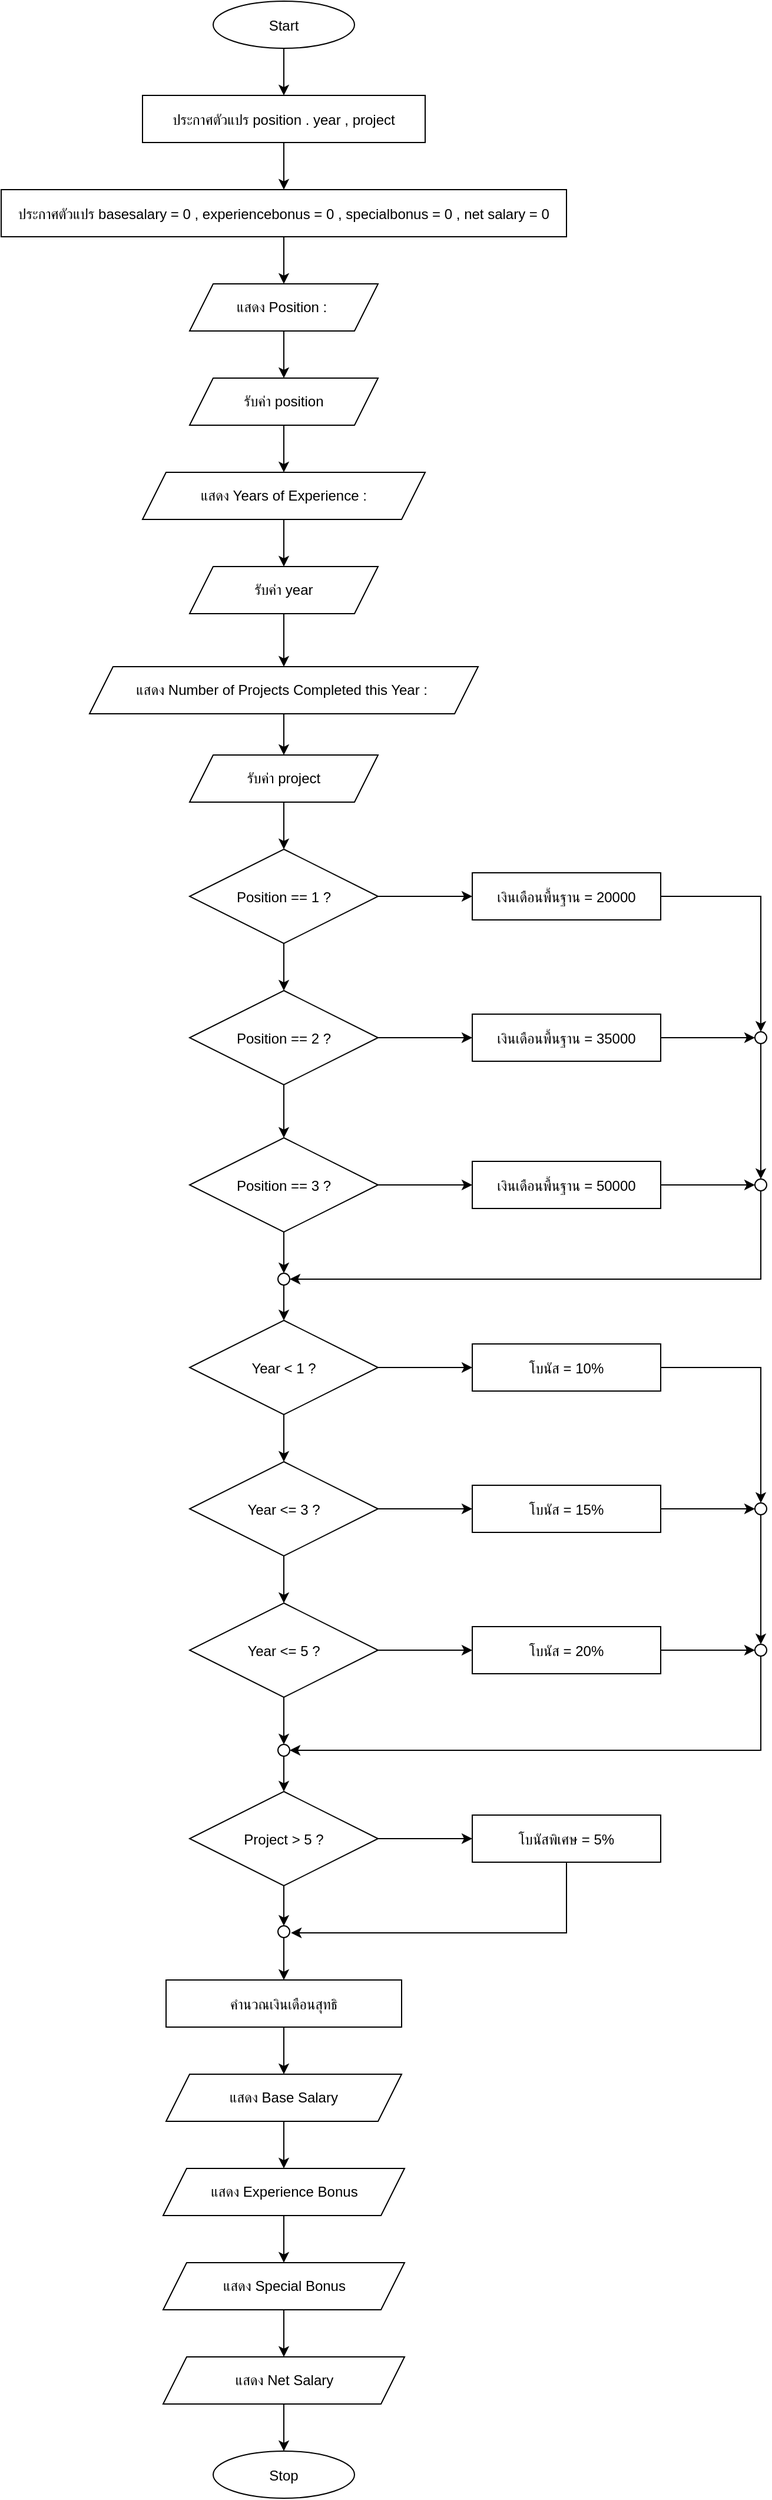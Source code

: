 <mxfile version="28.2.5">
  <diagram name="หน้า-1" id="pZyrUoltJ8JO8nYfSptH">
    <mxGraphModel dx="1448" dy="646" grid="1" gridSize="10" guides="1" tooltips="1" connect="1" arrows="1" fold="1" page="1" pageScale="1" pageWidth="827" pageHeight="1169" math="0" shadow="0">
      <root>
        <mxCell id="0" />
        <mxCell id="1" parent="0" />
        <mxCell id="EV9Paz9Icz6U6zVgkm3i-2" value="" style="edgeStyle=orthogonalEdgeStyle;rounded=0;orthogonalLoop=1;jettySize=auto;html=1;" edge="1" parent="1" source="start" target="EV9Paz9Icz6U6zVgkm3i-1">
          <mxGeometry relative="1" as="geometry" />
        </mxCell>
        <mxCell id="start" value="Start" style="ellipse;shape=ellipse;perimeter=ellipsePerimeter;" vertex="1" parent="1">
          <mxGeometry x="300" width="120" height="40" as="geometry" />
        </mxCell>
        <mxCell id="EV9Paz9Icz6U6zVgkm3i-20" value="" style="edgeStyle=orthogonalEdgeStyle;rounded=0;orthogonalLoop=1;jettySize=auto;html=1;" edge="1" parent="1" source="condPosition1" target="salary20000">
          <mxGeometry relative="1" as="geometry" />
        </mxCell>
        <mxCell id="EV9Paz9Icz6U6zVgkm3i-21" value="" style="edgeStyle=orthogonalEdgeStyle;rounded=0;orthogonalLoop=1;jettySize=auto;html=1;" edge="1" parent="1" source="condPosition1" target="condPosition2">
          <mxGeometry relative="1" as="geometry" />
        </mxCell>
        <mxCell id="condPosition1" value="Position == 1 ?" style="rhombus" vertex="1" parent="1">
          <mxGeometry x="280" y="720" width="160" height="80" as="geometry" />
        </mxCell>
        <mxCell id="EV9Paz9Icz6U6zVgkm3i-29" value="" style="edgeStyle=orthogonalEdgeStyle;rounded=0;orthogonalLoop=1;jettySize=auto;html=1;entryX=0.5;entryY=0;entryDx=0;entryDy=0;" edge="1" parent="1" source="salary20000" target="EV9Paz9Icz6U6zVgkm3i-30">
          <mxGeometry relative="1" as="geometry">
            <mxPoint x="760" y="760" as="targetPoint" />
          </mxGeometry>
        </mxCell>
        <mxCell id="salary20000" value="เงินเดือนพื้นฐาน = 20000" style="rectangle" vertex="1" parent="1">
          <mxGeometry x="520" y="740" width="160" height="40" as="geometry" />
        </mxCell>
        <mxCell id="EV9Paz9Icz6U6zVgkm3i-22" value="" style="edgeStyle=orthogonalEdgeStyle;rounded=0;orthogonalLoop=1;jettySize=auto;html=1;" edge="1" parent="1" source="condPosition2" target="salary35000">
          <mxGeometry relative="1" as="geometry" />
        </mxCell>
        <mxCell id="EV9Paz9Icz6U6zVgkm3i-23" value="" style="edgeStyle=orthogonalEdgeStyle;rounded=0;orthogonalLoop=1;jettySize=auto;html=1;" edge="1" parent="1" source="condPosition2" target="condPosition3">
          <mxGeometry relative="1" as="geometry" />
        </mxCell>
        <mxCell id="condPosition2" value="Position == 2 ?" style="rhombus" vertex="1" parent="1">
          <mxGeometry x="280" y="840" width="160" height="80" as="geometry" />
        </mxCell>
        <mxCell id="EV9Paz9Icz6U6zVgkm3i-32" value="" style="edgeStyle=orthogonalEdgeStyle;rounded=0;orthogonalLoop=1;jettySize=auto;html=1;" edge="1" parent="1" source="salary35000" target="EV9Paz9Icz6U6zVgkm3i-30">
          <mxGeometry relative="1" as="geometry" />
        </mxCell>
        <mxCell id="salary35000" value="เงินเดือนพื้นฐาน = 35000" style="rectangle" vertex="1" parent="1">
          <mxGeometry x="520" y="860" width="160" height="40" as="geometry" />
        </mxCell>
        <mxCell id="EV9Paz9Icz6U6zVgkm3i-24" value="" style="edgeStyle=orthogonalEdgeStyle;rounded=0;orthogonalLoop=1;jettySize=auto;html=1;" edge="1" parent="1" source="condPosition3" target="salary50000">
          <mxGeometry relative="1" as="geometry" />
        </mxCell>
        <mxCell id="EV9Paz9Icz6U6zVgkm3i-26" value="" style="edgeStyle=orthogonalEdgeStyle;rounded=0;orthogonalLoop=1;jettySize=auto;html=1;" edge="1" parent="1" source="condPosition3">
          <mxGeometry relative="1" as="geometry">
            <mxPoint x="360" y="1080.0" as="targetPoint" />
          </mxGeometry>
        </mxCell>
        <mxCell id="condPosition3" value="Position == 3 ?" style="rhombus" vertex="1" parent="1">
          <mxGeometry x="280" y="965" width="160" height="80" as="geometry" />
        </mxCell>
        <mxCell id="EV9Paz9Icz6U6zVgkm3i-33" value="" style="edgeStyle=orthogonalEdgeStyle;rounded=0;orthogonalLoop=1;jettySize=auto;html=1;" edge="1" parent="1" source="salary50000" target="EV9Paz9Icz6U6zVgkm3i-31">
          <mxGeometry relative="1" as="geometry" />
        </mxCell>
        <mxCell id="salary50000" value="เงินเดือนพื้นฐาน = 50000" style="rectangle" vertex="1" parent="1">
          <mxGeometry x="520" y="985" width="160" height="40" as="geometry" />
        </mxCell>
        <mxCell id="EV9Paz9Icz6U6zVgkm3i-36" value="" style="edgeStyle=orthogonalEdgeStyle;rounded=0;orthogonalLoop=1;jettySize=auto;html=1;" edge="1" parent="1" source="condYear1" target="condYear3">
          <mxGeometry relative="1" as="geometry" />
        </mxCell>
        <mxCell id="EV9Paz9Icz6U6zVgkm3i-39" value="" style="edgeStyle=orthogonalEdgeStyle;rounded=0;orthogonalLoop=1;jettySize=auto;html=1;" edge="1" parent="1" source="condYear1" target="bonus10">
          <mxGeometry relative="1" as="geometry" />
        </mxCell>
        <mxCell id="condYear1" value="Year &lt; 1 ?" style="rhombus" vertex="1" parent="1">
          <mxGeometry x="280" y="1120" width="160" height="80" as="geometry" />
        </mxCell>
        <mxCell id="EV9Paz9Icz6U6zVgkm3i-37" value="" style="edgeStyle=orthogonalEdgeStyle;rounded=0;orthogonalLoop=1;jettySize=auto;html=1;" edge="1" parent="1" source="condYear3" target="condYear5">
          <mxGeometry relative="1" as="geometry" />
        </mxCell>
        <mxCell id="EV9Paz9Icz6U6zVgkm3i-40" value="" style="edgeStyle=orthogonalEdgeStyle;rounded=0;orthogonalLoop=1;jettySize=auto;html=1;" edge="1" parent="1" source="condYear3" target="bonus15">
          <mxGeometry relative="1" as="geometry" />
        </mxCell>
        <mxCell id="condYear3" value="Year &lt;= 3 ?" style="rhombus" vertex="1" parent="1">
          <mxGeometry x="280" y="1240" width="160" height="80" as="geometry" />
        </mxCell>
        <mxCell id="EV9Paz9Icz6U6zVgkm3i-43" style="edgeStyle=orthogonalEdgeStyle;rounded=0;orthogonalLoop=1;jettySize=auto;html=1;entryX=0.5;entryY=0;entryDx=0;entryDy=0;" edge="1" parent="1" source="bonus10" target="EV9Paz9Icz6U6zVgkm3i-42">
          <mxGeometry relative="1" as="geometry" />
        </mxCell>
        <mxCell id="bonus10" value="โบนัส = 10%" style="rectangle" vertex="1" parent="1">
          <mxGeometry x="520" y="1140" width="160" height="40" as="geometry" />
        </mxCell>
        <mxCell id="EV9Paz9Icz6U6zVgkm3i-41" value="" style="edgeStyle=orthogonalEdgeStyle;rounded=0;orthogonalLoop=1;jettySize=auto;html=1;" edge="1" parent="1" source="condYear5" target="bonus20">
          <mxGeometry relative="1" as="geometry" />
        </mxCell>
        <mxCell id="EV9Paz9Icz6U6zVgkm3i-49" value="" style="edgeStyle=orthogonalEdgeStyle;rounded=0;orthogonalLoop=1;jettySize=auto;html=1;" edge="1" parent="1" source="condYear5" target="EV9Paz9Icz6U6zVgkm3i-48">
          <mxGeometry relative="1" as="geometry" />
        </mxCell>
        <mxCell id="condYear5" value="Year &lt;= 5 ?" style="rhombus" vertex="1" parent="1">
          <mxGeometry x="280" y="1360" width="160" height="80" as="geometry" />
        </mxCell>
        <mxCell id="EV9Paz9Icz6U6zVgkm3i-44" value="" style="edgeStyle=orthogonalEdgeStyle;rounded=0;orthogonalLoop=1;jettySize=auto;html=1;" edge="1" parent="1" source="bonus15" target="EV9Paz9Icz6U6zVgkm3i-42">
          <mxGeometry relative="1" as="geometry" />
        </mxCell>
        <mxCell id="bonus15" value="โบนัส = 15%" style="rectangle" vertex="1" parent="1">
          <mxGeometry x="520" y="1260" width="160" height="40" as="geometry" />
        </mxCell>
        <mxCell id="EV9Paz9Icz6U6zVgkm3i-46" value="" style="edgeStyle=orthogonalEdgeStyle;rounded=0;orthogonalLoop=1;jettySize=auto;html=1;" edge="1" parent="1" source="bonus20" target="EV9Paz9Icz6U6zVgkm3i-45">
          <mxGeometry relative="1" as="geometry" />
        </mxCell>
        <mxCell id="bonus20" value="โบนัส = 20%" style="rectangle" vertex="1" parent="1">
          <mxGeometry x="520" y="1380" width="160" height="40" as="geometry" />
        </mxCell>
        <mxCell id="EV9Paz9Icz6U6zVgkm3i-51" value="" style="edgeStyle=orthogonalEdgeStyle;rounded=0;orthogonalLoop=1;jettySize=auto;html=1;" edge="1" parent="1" source="condProject" target="bonusSpecial">
          <mxGeometry relative="1" as="geometry" />
        </mxCell>
        <mxCell id="EV9Paz9Icz6U6zVgkm3i-57" value="" style="edgeStyle=orthogonalEdgeStyle;rounded=0;orthogonalLoop=1;jettySize=auto;html=1;" edge="1" parent="1" source="condProject" target="EV9Paz9Icz6U6zVgkm3i-55">
          <mxGeometry relative="1" as="geometry" />
        </mxCell>
        <mxCell id="condProject" value="Project &gt; 5 ?" style="rhombus" vertex="1" parent="1">
          <mxGeometry x="280" y="1520" width="160" height="80" as="geometry" />
        </mxCell>
        <mxCell id="EV9Paz9Icz6U6zVgkm3i-59" style="edgeStyle=orthogonalEdgeStyle;rounded=0;orthogonalLoop=1;jettySize=auto;html=1;entryX=1.107;entryY=0.588;entryDx=0;entryDy=0;entryPerimeter=0;" edge="1" parent="1" source="bonusSpecial" target="EV9Paz9Icz6U6zVgkm3i-55">
          <mxGeometry relative="1" as="geometry">
            <mxPoint x="390" y="1620" as="targetPoint" />
            <Array as="points">
              <mxPoint x="600" y="1640" />
              <mxPoint x="366" y="1640" />
            </Array>
          </mxGeometry>
        </mxCell>
        <mxCell id="bonusSpecial" value="โบนัสพิเศษ = 5%" style="rectangle" vertex="1" parent="1">
          <mxGeometry x="520" y="1540" width="160" height="40" as="geometry" />
        </mxCell>
        <mxCell id="EV9Paz9Icz6U6zVgkm3i-60" value="" style="edgeStyle=orthogonalEdgeStyle;rounded=0;orthogonalLoop=1;jettySize=auto;html=1;" edge="1" parent="1" source="calcNetSalary">
          <mxGeometry relative="1" as="geometry">
            <mxPoint x="360" y="1760" as="targetPoint" />
          </mxGeometry>
        </mxCell>
        <mxCell id="calcNetSalary" value="คำนวณเงินเดือนสุทธิ" style="rectangle" vertex="1" parent="1">
          <mxGeometry x="260" y="1680" width="200" height="40" as="geometry" />
        </mxCell>
        <mxCell id="stop" value="Stop" style="ellipse;shape=ellipse;perimeter=ellipsePerimeter;" vertex="1" parent="1">
          <mxGeometry x="300" y="2080" width="120" height="40" as="geometry" />
        </mxCell>
        <mxCell id="EV9Paz9Icz6U6zVgkm3i-4" value="" style="edgeStyle=orthogonalEdgeStyle;rounded=0;orthogonalLoop=1;jettySize=auto;html=1;" edge="1" parent="1" source="EV9Paz9Icz6U6zVgkm3i-1" target="EV9Paz9Icz6U6zVgkm3i-3">
          <mxGeometry relative="1" as="geometry" />
        </mxCell>
        <mxCell id="EV9Paz9Icz6U6zVgkm3i-1" value="ประกาศตัวแปร position . year , project" style="parallelogram" vertex="1" parent="1">
          <mxGeometry x="240" y="80" width="240" height="40" as="geometry" />
        </mxCell>
        <mxCell id="EV9Paz9Icz6U6zVgkm3i-8" value="" style="edgeStyle=orthogonalEdgeStyle;rounded=0;orthogonalLoop=1;jettySize=auto;html=1;" edge="1" parent="1" source="EV9Paz9Icz6U6zVgkm3i-3" target="EV9Paz9Icz6U6zVgkm3i-5">
          <mxGeometry relative="1" as="geometry" />
        </mxCell>
        <mxCell id="EV9Paz9Icz6U6zVgkm3i-3" value="ประกาศตัวแปร basesalary = 0 , experiencebonus = 0 , specialbonus = 0 , net salary = 0" style="parallelogram" vertex="1" parent="1">
          <mxGeometry x="120" y="160" width="480" height="40" as="geometry" />
        </mxCell>
        <mxCell id="EV9Paz9Icz6U6zVgkm3i-9" value="" style="edgeStyle=orthogonalEdgeStyle;rounded=0;orthogonalLoop=1;jettySize=auto;html=1;" edge="1" parent="1" source="EV9Paz9Icz6U6zVgkm3i-5" target="EV9Paz9Icz6U6zVgkm3i-6">
          <mxGeometry relative="1" as="geometry" />
        </mxCell>
        <mxCell id="EV9Paz9Icz6U6zVgkm3i-5" value="แสดง Position :&amp;nbsp;" style="shape=parallelogram;perimeter=parallelogramPerimeter;whiteSpace=wrap;html=1;fixedSize=1;" vertex="1" parent="1">
          <mxGeometry x="280" y="240" width="160" height="40" as="geometry" />
        </mxCell>
        <mxCell id="EV9Paz9Icz6U6zVgkm3i-11" value="" style="edgeStyle=orthogonalEdgeStyle;rounded=0;orthogonalLoop=1;jettySize=auto;html=1;" edge="1" parent="1" source="EV9Paz9Icz6U6zVgkm3i-6" target="EV9Paz9Icz6U6zVgkm3i-10">
          <mxGeometry relative="1" as="geometry" />
        </mxCell>
        <mxCell id="EV9Paz9Icz6U6zVgkm3i-6" value="&lt;span style=&quot;text-wrap-mode: nowrap;&quot;&gt;รับค่า position&lt;/span&gt;" style="shape=parallelogram;perimeter=parallelogramPerimeter;whiteSpace=wrap;html=1;fixedSize=1;" vertex="1" parent="1">
          <mxGeometry x="280" y="320" width="160" height="40" as="geometry" />
        </mxCell>
        <mxCell id="EV9Paz9Icz6U6zVgkm3i-13" value="" style="edgeStyle=orthogonalEdgeStyle;rounded=0;orthogonalLoop=1;jettySize=auto;html=1;" edge="1" parent="1" source="EV9Paz9Icz6U6zVgkm3i-10" target="EV9Paz9Icz6U6zVgkm3i-12">
          <mxGeometry relative="1" as="geometry" />
        </mxCell>
        <mxCell id="EV9Paz9Icz6U6zVgkm3i-10" value="แสดง Years of Experience :" style="shape=parallelogram;perimeter=parallelogramPerimeter;whiteSpace=wrap;html=1;fixedSize=1;" vertex="1" parent="1">
          <mxGeometry x="240" y="400" width="240" height="40" as="geometry" />
        </mxCell>
        <mxCell id="EV9Paz9Icz6U6zVgkm3i-16" value="" style="edgeStyle=orthogonalEdgeStyle;rounded=0;orthogonalLoop=1;jettySize=auto;html=1;" edge="1" parent="1" source="EV9Paz9Icz6U6zVgkm3i-12" target="EV9Paz9Icz6U6zVgkm3i-14">
          <mxGeometry relative="1" as="geometry" />
        </mxCell>
        <mxCell id="EV9Paz9Icz6U6zVgkm3i-12" value="&lt;span style=&quot;text-wrap-mode: nowrap;&quot;&gt;รับค่า year&lt;/span&gt;" style="shape=parallelogram;perimeter=parallelogramPerimeter;whiteSpace=wrap;html=1;fixedSize=1;" vertex="1" parent="1">
          <mxGeometry x="280" y="480" width="160" height="40" as="geometry" />
        </mxCell>
        <mxCell id="EV9Paz9Icz6U6zVgkm3i-18" value="" style="edgeStyle=orthogonalEdgeStyle;rounded=0;orthogonalLoop=1;jettySize=auto;html=1;" edge="1" parent="1" source="EV9Paz9Icz6U6zVgkm3i-14" target="EV9Paz9Icz6U6zVgkm3i-17">
          <mxGeometry relative="1" as="geometry" />
        </mxCell>
        <mxCell id="EV9Paz9Icz6U6zVgkm3i-14" value="แสดง&amp;nbsp;Number of Projects Completed this Year :&amp;nbsp;&lt;span style=&quot;color: rgba(0, 0, 0, 0); font-family: monospace; font-size: 0px; text-align: start; text-wrap-mode: nowrap;&quot;&gt;%3CmxGraphModel%3E%3Croot%3E%3CmxCell%20id%3D%220%22%2F%3E%3CmxCell%20id%3D%221%22%20parent%3D%220%22%2F%3E%3CmxCell%20id%3D%222%22%20value%3D%22%E0%B9%81%E0%B8%AA%E0%B8%94%E0%B8%87%20Years%20of%20Experience%20%3A%22%20style%3D%22shape%3Dparallelogram%3Bperimeter%3DparallelogramPerimeter%3BwhiteSpace%3Dwrap%3Bhtml%3D1%3BfixedSize%3D1%3B%22%20vertex%3D%221%22%20parent%3D%221%22%3E%3CmxGeometry%20x%3D%22240%22%20y%3D%22400%22%20width%3D%22240%22%20height%3D%2240%22%20as%3D%22geometry%22%2F%3E%3C%2FmxCell%3E%3C%2Froot%3E%3C%2FmxGraphModel%3E&lt;/span&gt;" style="shape=parallelogram;perimeter=parallelogramPerimeter;whiteSpace=wrap;html=1;fixedSize=1;" vertex="1" parent="1">
          <mxGeometry x="195" y="565" width="330" height="40" as="geometry" />
        </mxCell>
        <mxCell id="EV9Paz9Icz6U6zVgkm3i-19" value="" style="edgeStyle=orthogonalEdgeStyle;rounded=0;orthogonalLoop=1;jettySize=auto;html=1;" edge="1" parent="1" source="EV9Paz9Icz6U6zVgkm3i-17" target="condPosition1">
          <mxGeometry relative="1" as="geometry" />
        </mxCell>
        <mxCell id="EV9Paz9Icz6U6zVgkm3i-17" value="&lt;span style=&quot;text-wrap-mode: nowrap;&quot;&gt;รับค่า project&lt;/span&gt;" style="shape=parallelogram;perimeter=parallelogramPerimeter;whiteSpace=wrap;html=1;fixedSize=1;" vertex="1" parent="1">
          <mxGeometry x="280" y="640" width="160" height="40" as="geometry" />
        </mxCell>
        <mxCell id="EV9Paz9Icz6U6zVgkm3i-34" value="" style="edgeStyle=orthogonalEdgeStyle;rounded=0;orthogonalLoop=1;jettySize=auto;html=1;" edge="1" parent="1" source="EV9Paz9Icz6U6zVgkm3i-30" target="EV9Paz9Icz6U6zVgkm3i-31">
          <mxGeometry relative="1" as="geometry" />
        </mxCell>
        <mxCell id="EV9Paz9Icz6U6zVgkm3i-30" value="" style="ellipse;whiteSpace=wrap;html=1;aspect=fixed;" vertex="1" parent="1">
          <mxGeometry x="760" y="875" width="10" height="10" as="geometry" />
        </mxCell>
        <mxCell id="EV9Paz9Icz6U6zVgkm3i-35" style="edgeStyle=orthogonalEdgeStyle;rounded=0;orthogonalLoop=1;jettySize=auto;html=1;entryX=1;entryY=0.5;entryDx=0;entryDy=0;" edge="1" parent="1" source="EV9Paz9Icz6U6zVgkm3i-31" target="EV9Paz9Icz6U6zVgkm3i-70">
          <mxGeometry relative="1" as="geometry">
            <Array as="points">
              <mxPoint x="765" y="1085" />
            </Array>
          </mxGeometry>
        </mxCell>
        <mxCell id="EV9Paz9Icz6U6zVgkm3i-31" value="" style="ellipse;whiteSpace=wrap;html=1;aspect=fixed;" vertex="1" parent="1">
          <mxGeometry x="760" y="1000" width="10" height="10" as="geometry" />
        </mxCell>
        <mxCell id="EV9Paz9Icz6U6zVgkm3i-47" value="" style="edgeStyle=orthogonalEdgeStyle;rounded=0;orthogonalLoop=1;jettySize=auto;html=1;" edge="1" parent="1" source="EV9Paz9Icz6U6zVgkm3i-42" target="EV9Paz9Icz6U6zVgkm3i-45">
          <mxGeometry relative="1" as="geometry" />
        </mxCell>
        <mxCell id="EV9Paz9Icz6U6zVgkm3i-42" value="" style="ellipse;whiteSpace=wrap;html=1;aspect=fixed;" vertex="1" parent="1">
          <mxGeometry x="760" y="1275" width="10" height="10" as="geometry" />
        </mxCell>
        <mxCell id="EV9Paz9Icz6U6zVgkm3i-52" style="edgeStyle=orthogonalEdgeStyle;rounded=0;orthogonalLoop=1;jettySize=auto;html=1;entryX=1;entryY=0.5;entryDx=0;entryDy=0;" edge="1" parent="1" source="EV9Paz9Icz6U6zVgkm3i-45" target="EV9Paz9Icz6U6zVgkm3i-48">
          <mxGeometry relative="1" as="geometry">
            <Array as="points">
              <mxPoint x="765" y="1485" />
            </Array>
          </mxGeometry>
        </mxCell>
        <mxCell id="EV9Paz9Icz6U6zVgkm3i-45" value="" style="ellipse;whiteSpace=wrap;html=1;aspect=fixed;" vertex="1" parent="1">
          <mxGeometry x="760" y="1395" width="10" height="10" as="geometry" />
        </mxCell>
        <mxCell id="EV9Paz9Icz6U6zVgkm3i-50" value="" style="edgeStyle=orthogonalEdgeStyle;rounded=0;orthogonalLoop=1;jettySize=auto;html=1;" edge="1" parent="1" source="EV9Paz9Icz6U6zVgkm3i-48" target="condProject">
          <mxGeometry relative="1" as="geometry" />
        </mxCell>
        <mxCell id="EV9Paz9Icz6U6zVgkm3i-48" value="" style="ellipse;whiteSpace=wrap;html=1;aspect=fixed;" vertex="1" parent="1">
          <mxGeometry x="355" y="1480" width="10" height="10" as="geometry" />
        </mxCell>
        <mxCell id="EV9Paz9Icz6U6zVgkm3i-58" value="" style="edgeStyle=orthogonalEdgeStyle;rounded=0;orthogonalLoop=1;jettySize=auto;html=1;" edge="1" parent="1" source="EV9Paz9Icz6U6zVgkm3i-55" target="calcNetSalary">
          <mxGeometry relative="1" as="geometry" />
        </mxCell>
        <mxCell id="EV9Paz9Icz6U6zVgkm3i-55" value="" style="ellipse;whiteSpace=wrap;html=1;aspect=fixed;" vertex="1" parent="1">
          <mxGeometry x="355" y="1634" width="10" height="10" as="geometry" />
        </mxCell>
        <mxCell id="EV9Paz9Icz6U6zVgkm3i-64" value="" style="edgeStyle=orthogonalEdgeStyle;rounded=0;orthogonalLoop=1;jettySize=auto;html=1;" edge="1" parent="1" source="EV9Paz9Icz6U6zVgkm3i-62" target="EV9Paz9Icz6U6zVgkm3i-63">
          <mxGeometry relative="1" as="geometry" />
        </mxCell>
        <mxCell id="EV9Paz9Icz6U6zVgkm3i-62" value="แสดง Base Salary" style="shape=parallelogram;perimeter=parallelogramPerimeter;whiteSpace=wrap;html=1;fixedSize=1;" vertex="1" parent="1">
          <mxGeometry x="260" y="1760" width="200" height="40" as="geometry" />
        </mxCell>
        <mxCell id="EV9Paz9Icz6U6zVgkm3i-66" value="" style="edgeStyle=orthogonalEdgeStyle;rounded=0;orthogonalLoop=1;jettySize=auto;html=1;" edge="1" parent="1" source="EV9Paz9Icz6U6zVgkm3i-63" target="EV9Paz9Icz6U6zVgkm3i-65">
          <mxGeometry relative="1" as="geometry" />
        </mxCell>
        <mxCell id="EV9Paz9Icz6U6zVgkm3i-63" value="แสดง Experience Bonus" style="shape=parallelogram;perimeter=parallelogramPerimeter;whiteSpace=wrap;html=1;fixedSize=1;" vertex="1" parent="1">
          <mxGeometry x="257.5" y="1840" width="205" height="40" as="geometry" />
        </mxCell>
        <mxCell id="EV9Paz9Icz6U6zVgkm3i-68" value="" style="edgeStyle=orthogonalEdgeStyle;rounded=0;orthogonalLoop=1;jettySize=auto;html=1;" edge="1" parent="1" source="EV9Paz9Icz6U6zVgkm3i-65" target="EV9Paz9Icz6U6zVgkm3i-67">
          <mxGeometry relative="1" as="geometry" />
        </mxCell>
        <mxCell id="EV9Paz9Icz6U6zVgkm3i-65" value="แสดง Special Bonus" style="shape=parallelogram;perimeter=parallelogramPerimeter;whiteSpace=wrap;html=1;fixedSize=1;" vertex="1" parent="1">
          <mxGeometry x="257.5" y="1920" width="205" height="40" as="geometry" />
        </mxCell>
        <mxCell id="EV9Paz9Icz6U6zVgkm3i-69" value="" style="edgeStyle=orthogonalEdgeStyle;rounded=0;orthogonalLoop=1;jettySize=auto;html=1;" edge="1" parent="1" source="EV9Paz9Icz6U6zVgkm3i-67" target="stop">
          <mxGeometry relative="1" as="geometry" />
        </mxCell>
        <mxCell id="EV9Paz9Icz6U6zVgkm3i-67" value="แสดง Net Salary" style="shape=parallelogram;perimeter=parallelogramPerimeter;whiteSpace=wrap;html=1;fixedSize=1;" vertex="1" parent="1">
          <mxGeometry x="257.5" y="2000" width="205" height="40" as="geometry" />
        </mxCell>
        <mxCell id="EV9Paz9Icz6U6zVgkm3i-71" value="" style="edgeStyle=orthogonalEdgeStyle;rounded=0;orthogonalLoop=1;jettySize=auto;html=1;" edge="1" parent="1" source="EV9Paz9Icz6U6zVgkm3i-70" target="condYear1">
          <mxGeometry relative="1" as="geometry" />
        </mxCell>
        <mxCell id="EV9Paz9Icz6U6zVgkm3i-70" value="" style="ellipse;whiteSpace=wrap;html=1;aspect=fixed;" vertex="1" parent="1">
          <mxGeometry x="355" y="1080" width="10" height="10" as="geometry" />
        </mxCell>
      </root>
    </mxGraphModel>
  </diagram>
</mxfile>
